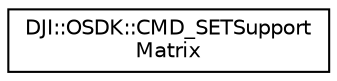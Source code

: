 digraph "Graphical Class Hierarchy"
{
 // INTERACTIVE_SVG=YES
 // LATEX_PDF_SIZE
  edge [fontname="Helvetica",fontsize="10",labelfontname="Helvetica",labelfontsize="10"];
  node [fontname="Helvetica",fontsize="10",shape=record];
  rankdir="LR";
  Node0 [label="DJI::OSDK::CMD_SETSupport\lMatrix",height=0.2,width=0.4,color="black", fillcolor="white", style="filled",URL="$structDJI_1_1OSDK_1_1CMD__SETSupportMatrix.html",tooltip="Define CMD_SET support matrix."];
}
